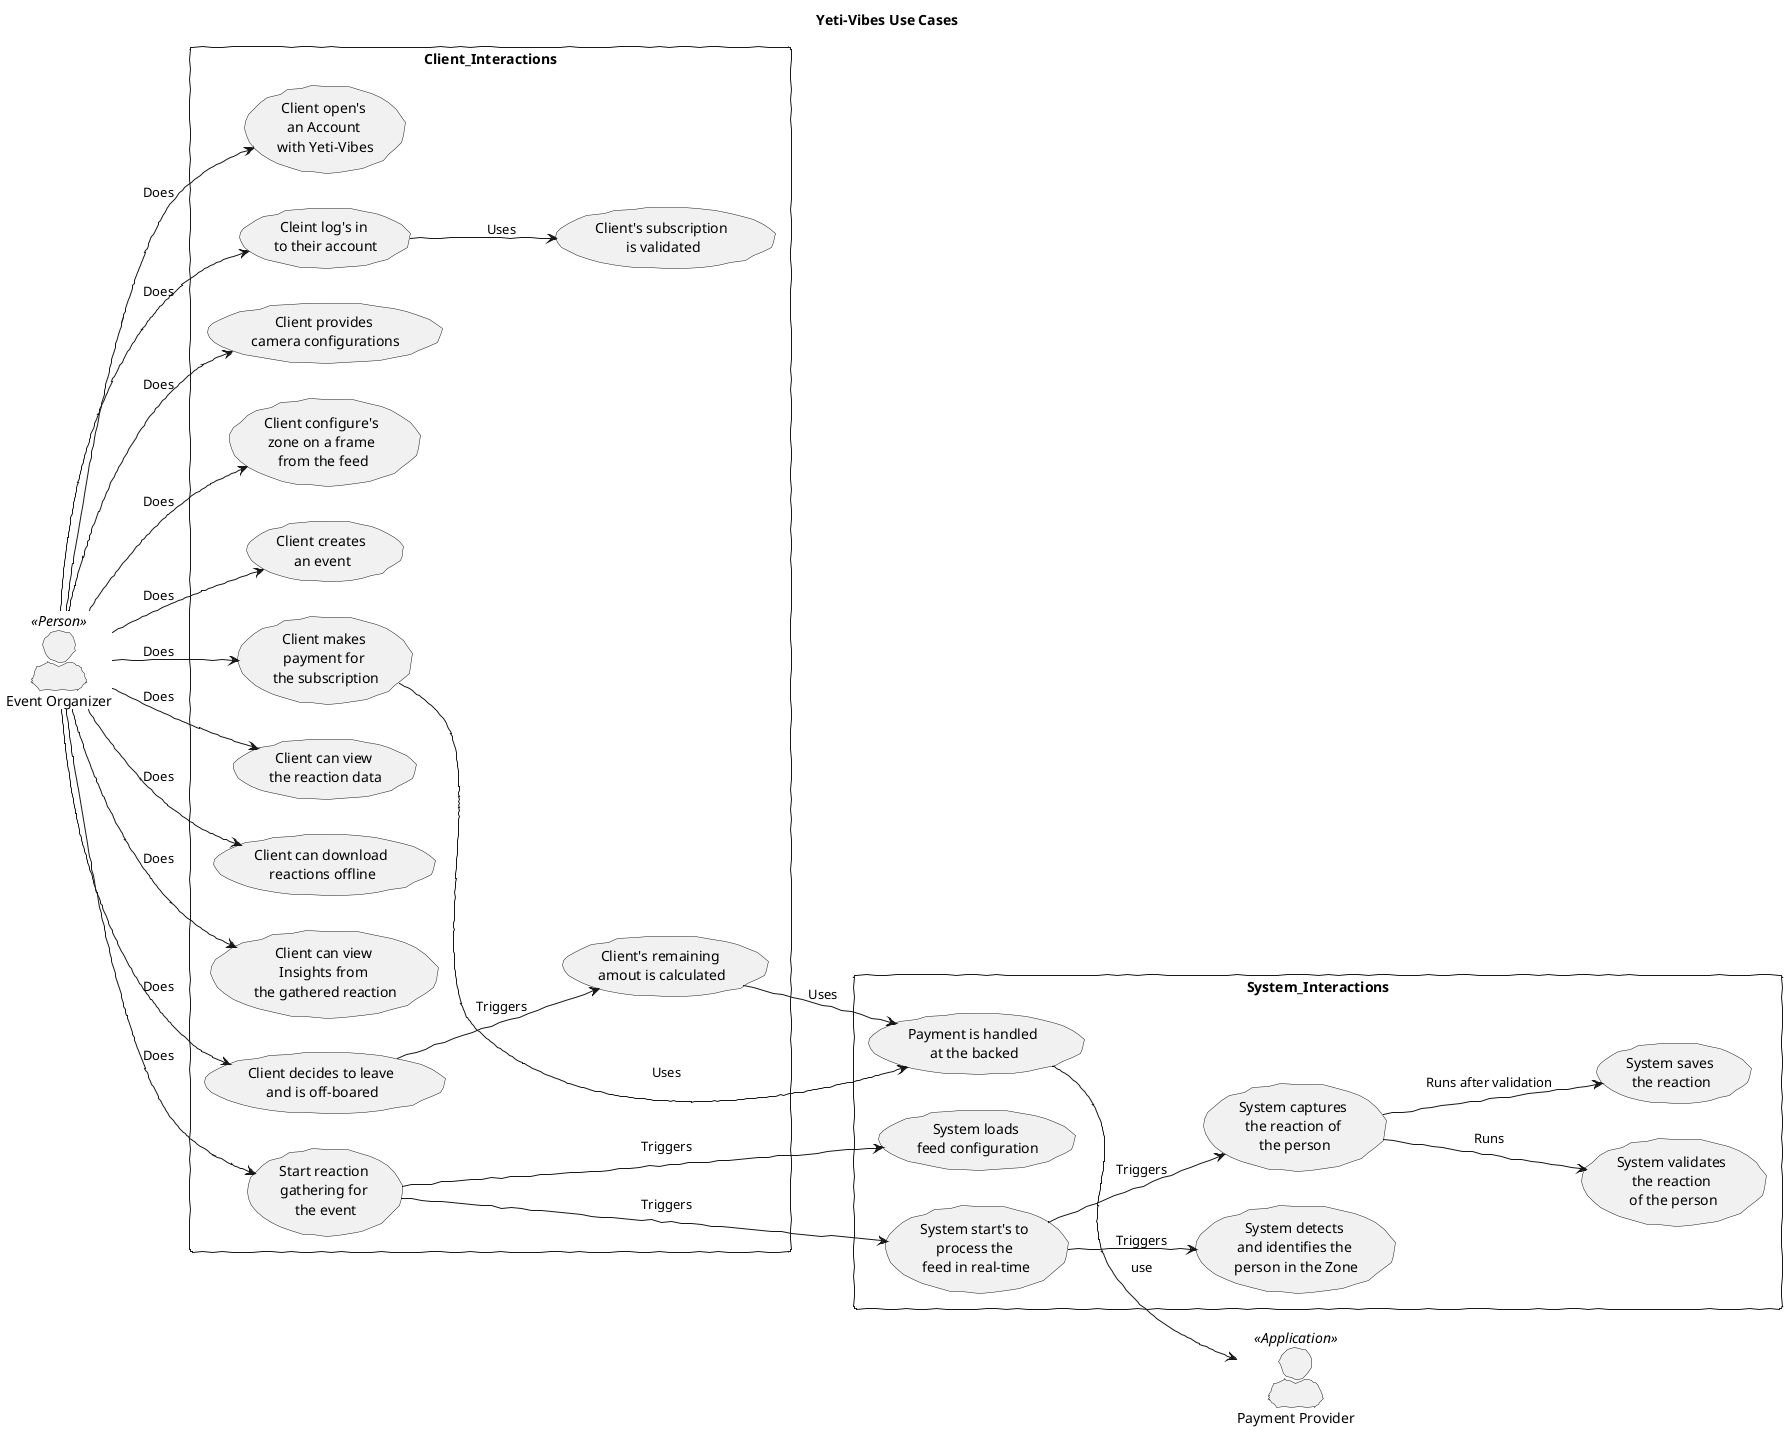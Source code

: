 @startuml yeti_vibes_use_case_diagram
title "Yeti-Vibes Use Cases"

' Layout settings
skinparam actorStyle awesome
skinparam handwritten true
left to right direction

' Actor definitions
actor :Event Organizer: as Client <<Person>>
actor :Payment Provider: as PaymentProvider <<Application>>

' Client interaction use cases
rectangle Client_Interactions {
    usecase OpensAccount as "Client open's \nan Account \nwith Yeti-Vibes"
    usecase ClientLogin as "Cleint log's in \nto their account"
    usecase ValidateSubscription as "Client's subscription \nis validated"
    usecase ConfigureCamera as "Client provides \ncamera configurations"
    usecase ConfigureFrame as "Client configure's \nzone on a frame \nfrom the feed"
    usecase CreateEvent as "Client creates \nan event"
    usecase MakePayment as "Client makes \npayment for \nthe subscription"
    usecase ViewReactions as "Client can view \nthe reaction data"
    usecase DownloadReactions as "Client can download \nreactions offline"
    usecase ViewInsights as "Client can view \nInsights from \nthe gathered reaction"
    usecase OffBoardClient as "Client decides to leave \nand is off-boared"
    usecase RefundPayment as "Client's remaining \namout is calculated"
    usecase StartEvent as "Start reaction \ngathering for \nthe event"
}


' System process use cases
rectangle System_Interactions {
    usecase LoadConfiguration as "System loads \nfeed configuration"
    usecase ProcessFeed as "System start's to \nprocess the \nfeed in real-time" 
    usecase IdentifyPerson as "System detects \nand identifies the \nperson in the Zone"
    usecase CaptureReaction as "System captures \nthe reaction of \nthe person"
    usecase ValidateReaction as "System validates \nthe reaction \nof the person"
    usecase SaveReaction as "System saves \nthe reaction"
    usecase HandlePayment as "Payment is handled \nat the backed"
}

' Client interactions
Client --> OpensAccount : Does
Client --> ClientLogin : Does
ClientLogin --> ValidateSubscription : Uses
Client --> ConfigureCamera : Does
Client --> ConfigureFrame : Does
Client --> CreateEvent : Does
Client --> MakePayment : Does
MakePayment --> HandlePayment : Uses
Client --> StartEvent : Does
Client --> ViewReactions : Does
Client --> DownloadReactions : Does
Client --> ViewInsights : Does
Client --> OffBoardClient : Does
OffBoardClient --> RefundPayment : Triggers
RefundPayment --> HandlePayment : Uses


' System interactions
StartEvent --> LoadConfiguration : Triggers
StartEvent --> ProcessFeed : Triggers
ProcessFeed --> IdentifyPerson : Triggers
ProcessFeed --> CaptureReaction : Triggers
CaptureReaction --> ValidateReaction : Runs
CaptureReaction --> SaveReaction : Runs after validation
HandlePayment --> PaymentProvider : use

@enduml